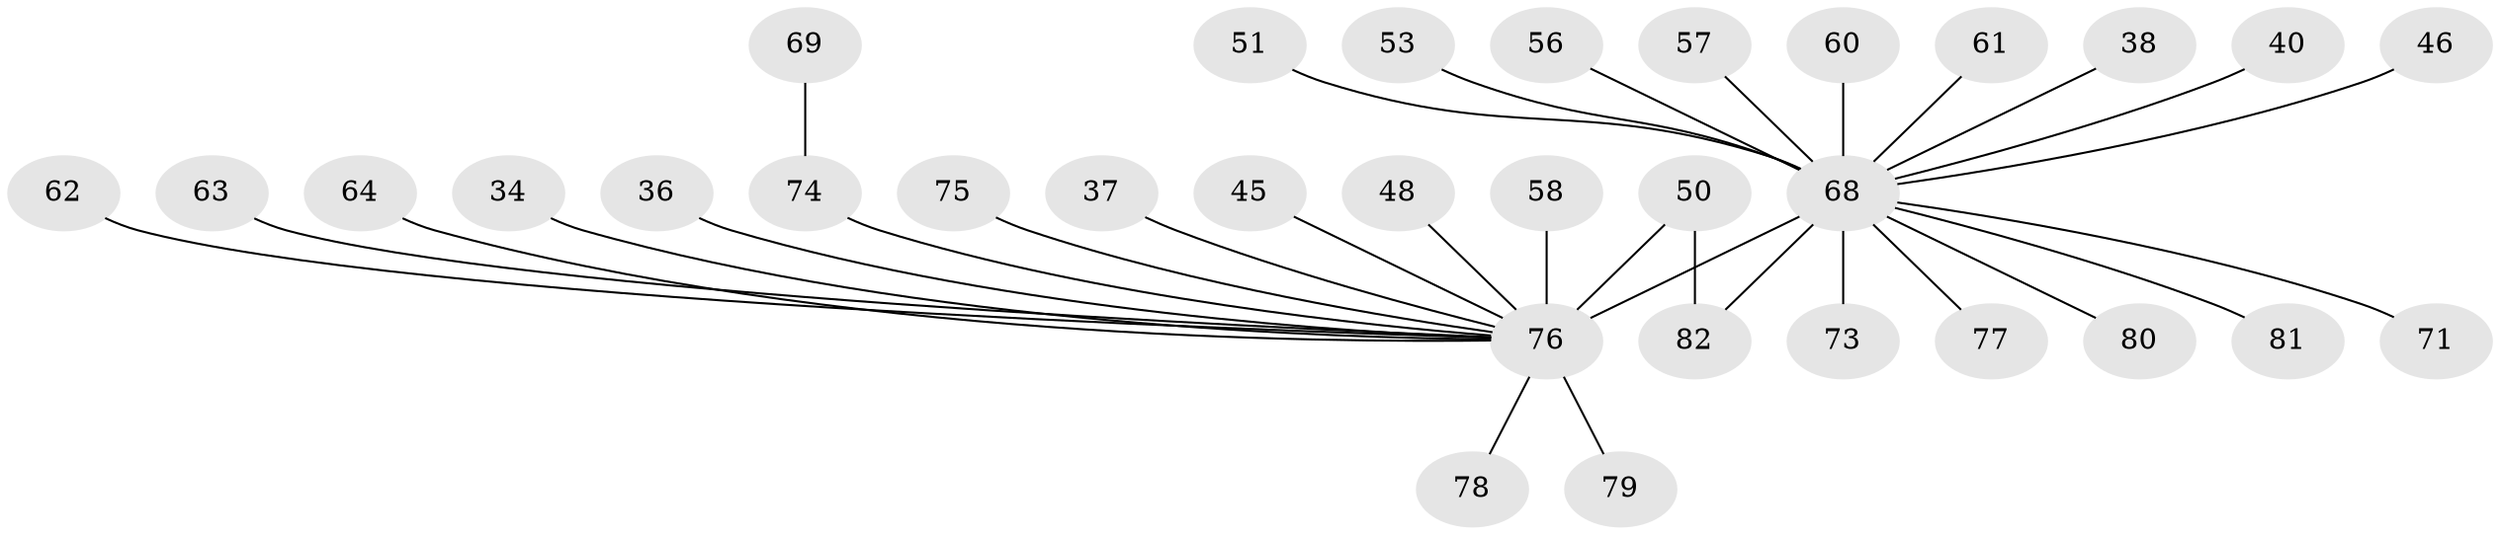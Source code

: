 // original degree distribution, {8: 0.012195121951219513, 2: 0.18292682926829268, 29: 0.012195121951219513, 3: 0.0975609756097561, 5: 0.04878048780487805, 7: 0.024390243902439025, 9: 0.012195121951219513, 14: 0.012195121951219513, 1: 0.5365853658536586, 4: 0.04878048780487805, 6: 0.012195121951219513}
// Generated by graph-tools (version 1.1) at 2025/50/03/04/25 21:50:22]
// undirected, 32 vertices, 32 edges
graph export_dot {
graph [start="1"]
  node [color=gray90,style=filled];
  34;
  36;
  37;
  38;
  40;
  45;
  46 [super="+44"];
  48;
  50 [super="+24+22"];
  51;
  53;
  56;
  57;
  58;
  60;
  61;
  62;
  63;
  64 [super="+55"];
  68 [super="+11+12+18+25+32+35"];
  69;
  71;
  73 [super="+72"];
  74 [super="+17+59"];
  75;
  76 [super="+39+70+66+65+67"];
  77;
  78;
  79 [super="+8"];
  80;
  81;
  82 [super="+41"];
  34 -- 76;
  36 -- 76;
  37 -- 76;
  38 -- 68;
  40 -- 68;
  45 -- 76;
  46 -- 68;
  48 -- 76;
  50 -- 82;
  50 -- 76 [weight=3];
  51 -- 68;
  53 -- 68;
  56 -- 68;
  57 -- 68;
  58 -- 76;
  60 -- 68;
  61 -- 68;
  62 -- 76;
  63 -- 76;
  64 -- 76;
  68 -- 71;
  68 -- 73;
  68 -- 76 [weight=13];
  68 -- 77;
  68 -- 80;
  68 -- 81;
  68 -- 82 [weight=4];
  69 -- 74;
  74 -- 76 [weight=5];
  75 -- 76;
  76 -- 79;
  76 -- 78;
}
